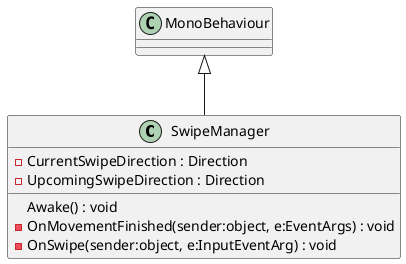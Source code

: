 @startuml
class SwipeManager {
    - CurrentSwipeDirection : Direction
    - UpcomingSwipeDirection : Direction
    Awake() : void
    - OnMovementFinished(sender:object, e:EventArgs) : void
    - OnSwipe(sender:object, e:InputEventArg) : void
}
MonoBehaviour <|-- SwipeManager
@enduml

